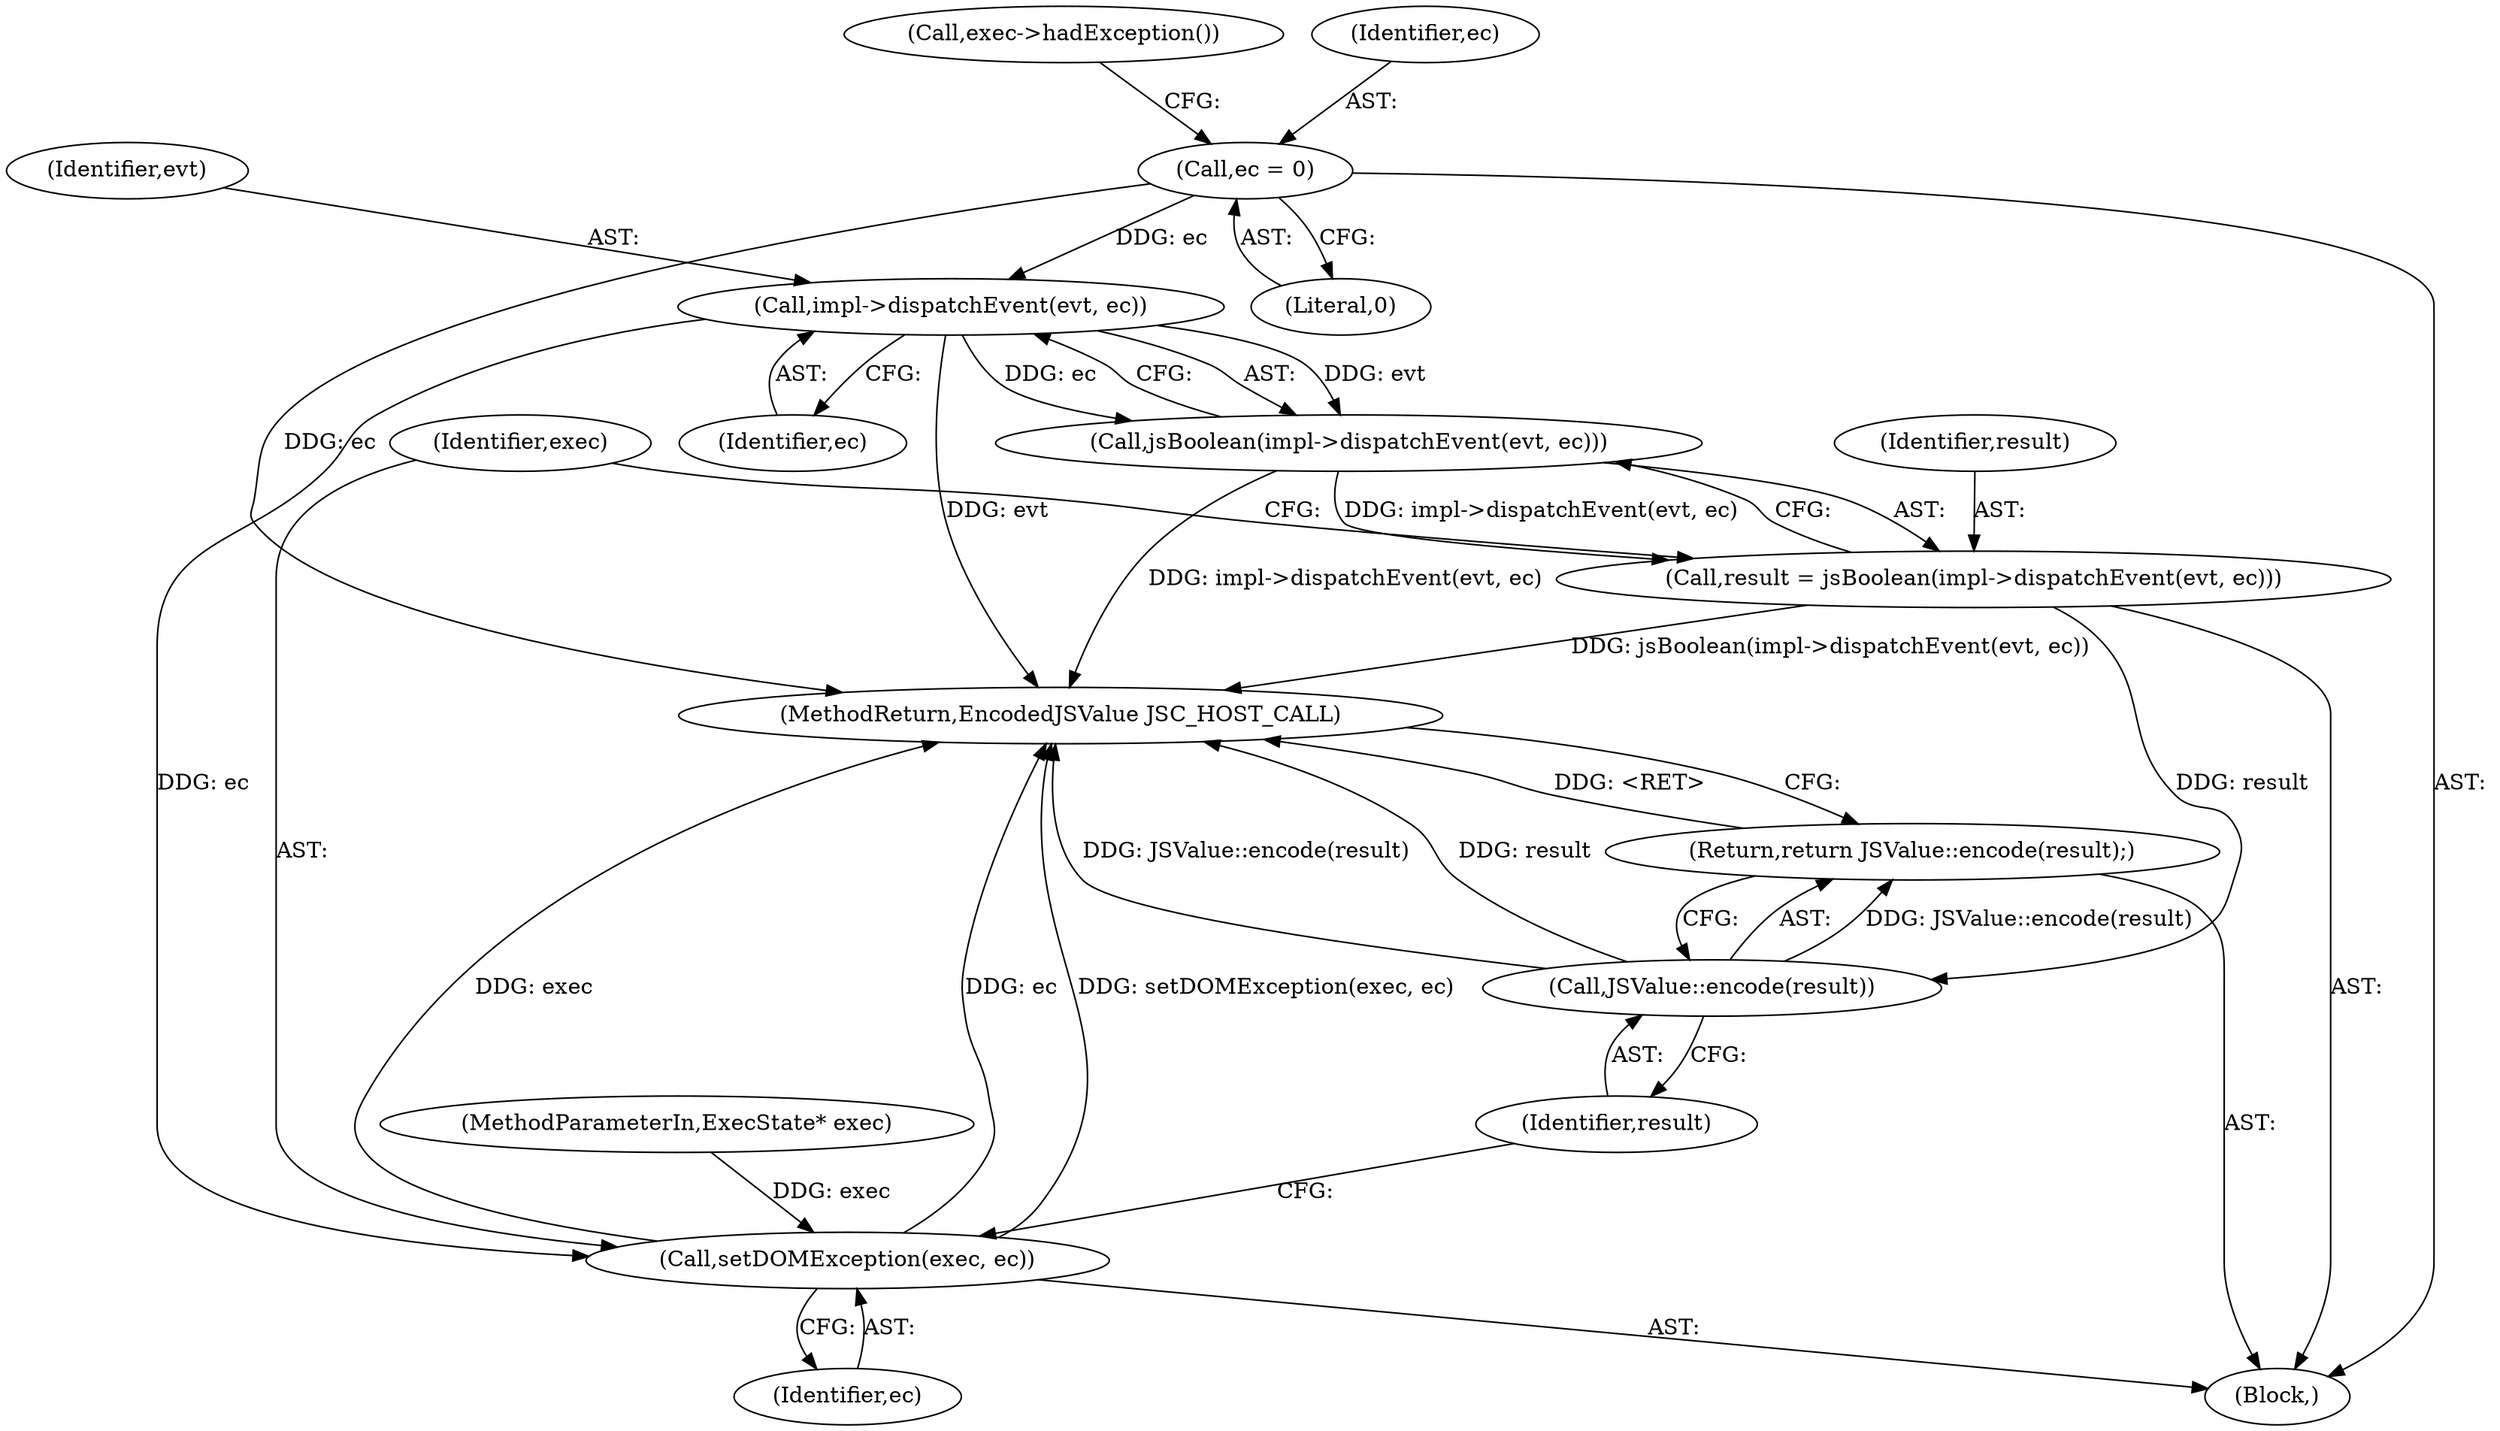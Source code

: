 digraph "0_Chrome_b944f670bb7a8a919daac497a4ea0536c954c201_13@pointer" {
"1000150" [label="(Call,impl->dispatchEvent(evt, ec))"];
"1000137" [label="(Call,ec = 0)"];
"1000149" [label="(Call,jsBoolean(impl->dispatchEvent(evt, ec)))"];
"1000147" [label="(Call,result = jsBoolean(impl->dispatchEvent(evt, ec)))"];
"1000157" [label="(Call,JSValue::encode(result))"];
"1000156" [label="(Return,return JSValue::encode(result);)"];
"1000153" [label="(Call,setDOMException(exec, ec))"];
"1000154" [label="(Identifier,exec)"];
"1000139" [label="(Literal,0)"];
"1000153" [label="(Call,setDOMException(exec, ec))"];
"1000157" [label="(Call,JSValue::encode(result))"];
"1000155" [label="(Identifier,ec)"];
"1000152" [label="(Identifier,ec)"];
"1000159" [label="(MethodReturn,EncodedJSValue JSC_HOST_CALL)"];
"1000150" [label="(Call,impl->dispatchEvent(evt, ec))"];
"1000158" [label="(Identifier,result)"];
"1000142" [label="(Call,exec->hadException())"];
"1000156" [label="(Return,return JSValue::encode(result);)"];
"1000151" [label="(Identifier,evt)"];
"1000102" [label="(Block,)"];
"1000101" [label="(MethodParameterIn,ExecState* exec)"];
"1000138" [label="(Identifier,ec)"];
"1000149" [label="(Call,jsBoolean(impl->dispatchEvent(evt, ec)))"];
"1000148" [label="(Identifier,result)"];
"1000147" [label="(Call,result = jsBoolean(impl->dispatchEvent(evt, ec)))"];
"1000137" [label="(Call,ec = 0)"];
"1000150" -> "1000149"  [label="AST: "];
"1000150" -> "1000152"  [label="CFG: "];
"1000151" -> "1000150"  [label="AST: "];
"1000152" -> "1000150"  [label="AST: "];
"1000149" -> "1000150"  [label="CFG: "];
"1000150" -> "1000159"  [label="DDG: evt"];
"1000150" -> "1000149"  [label="DDG: evt"];
"1000150" -> "1000149"  [label="DDG: ec"];
"1000137" -> "1000150"  [label="DDG: ec"];
"1000150" -> "1000153"  [label="DDG: ec"];
"1000137" -> "1000102"  [label="AST: "];
"1000137" -> "1000139"  [label="CFG: "];
"1000138" -> "1000137"  [label="AST: "];
"1000139" -> "1000137"  [label="AST: "];
"1000142" -> "1000137"  [label="CFG: "];
"1000137" -> "1000159"  [label="DDG: ec"];
"1000149" -> "1000147"  [label="AST: "];
"1000147" -> "1000149"  [label="CFG: "];
"1000149" -> "1000159"  [label="DDG: impl->dispatchEvent(evt, ec)"];
"1000149" -> "1000147"  [label="DDG: impl->dispatchEvent(evt, ec)"];
"1000147" -> "1000102"  [label="AST: "];
"1000148" -> "1000147"  [label="AST: "];
"1000154" -> "1000147"  [label="CFG: "];
"1000147" -> "1000159"  [label="DDG: jsBoolean(impl->dispatchEvent(evt, ec))"];
"1000147" -> "1000157"  [label="DDG: result"];
"1000157" -> "1000156"  [label="AST: "];
"1000157" -> "1000158"  [label="CFG: "];
"1000158" -> "1000157"  [label="AST: "];
"1000156" -> "1000157"  [label="CFG: "];
"1000157" -> "1000159"  [label="DDG: JSValue::encode(result)"];
"1000157" -> "1000159"  [label="DDG: result"];
"1000157" -> "1000156"  [label="DDG: JSValue::encode(result)"];
"1000156" -> "1000102"  [label="AST: "];
"1000159" -> "1000156"  [label="CFG: "];
"1000156" -> "1000159"  [label="DDG: <RET>"];
"1000153" -> "1000102"  [label="AST: "];
"1000153" -> "1000155"  [label="CFG: "];
"1000154" -> "1000153"  [label="AST: "];
"1000155" -> "1000153"  [label="AST: "];
"1000158" -> "1000153"  [label="CFG: "];
"1000153" -> "1000159"  [label="DDG: setDOMException(exec, ec)"];
"1000153" -> "1000159"  [label="DDG: exec"];
"1000153" -> "1000159"  [label="DDG: ec"];
"1000101" -> "1000153"  [label="DDG: exec"];
}
